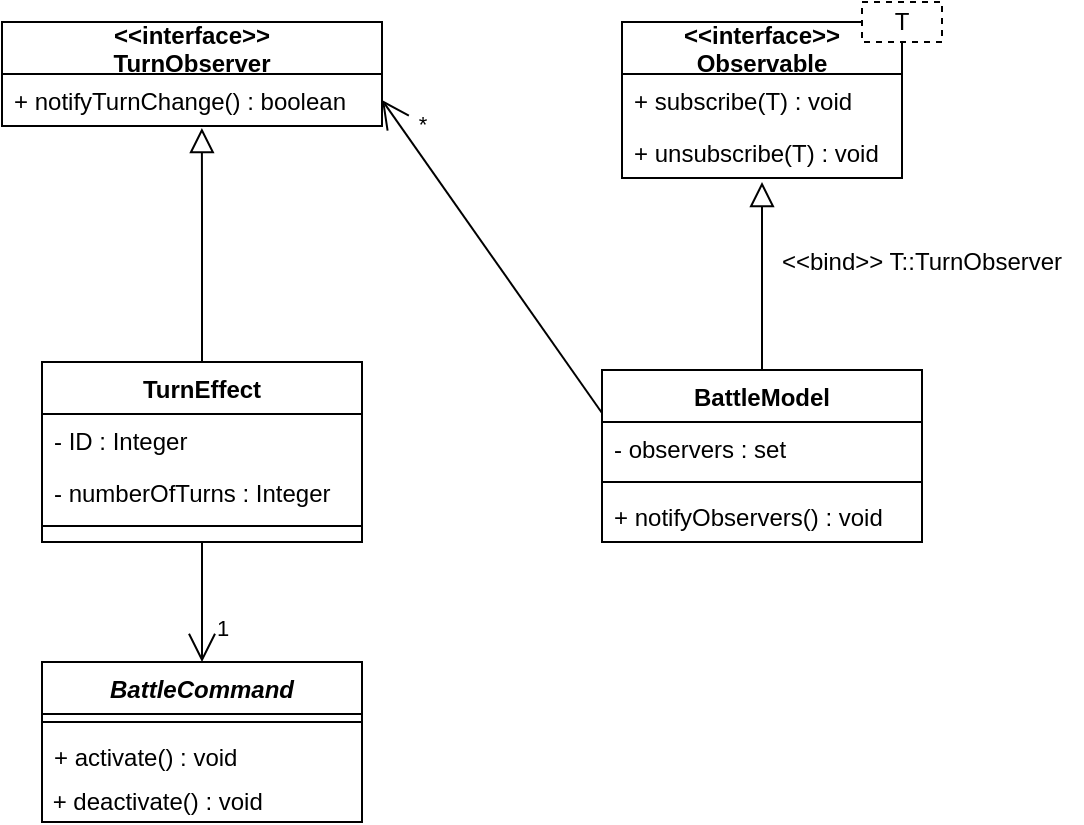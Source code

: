 <mxfile version="14.6.13" type="device"><diagram id="C5RBs43oDa-KdzZeNtuy" name="Page-1"><mxGraphModel dx="1086" dy="846" grid="1" gridSize="10" guides="1" tooltips="1" connect="1" arrows="1" fold="1" page="1" pageScale="1" pageWidth="827" pageHeight="1169" math="0" shadow="0"><root><mxCell id="WIyWlLk6GJQsqaUBKTNV-0"/><mxCell id="WIyWlLk6GJQsqaUBKTNV-1" parent="WIyWlLk6GJQsqaUBKTNV-0"/><mxCell id="zkfFHV4jXpPFQw0GAbJ--0" value="TurnEffect" style="swimlane;fontStyle=1;align=center;verticalAlign=top;childLayout=stackLayout;horizontal=1;startSize=26;horizontalStack=0;resizeParent=1;resizeLast=0;collapsible=1;marginBottom=0;rounded=0;shadow=0;strokeWidth=1;" parent="WIyWlLk6GJQsqaUBKTNV-1" vertex="1"><mxGeometry x="150" y="500" width="160" height="90" as="geometry"><mxRectangle x="230" y="140" width="160" height="26" as="alternateBounds"/></mxGeometry></mxCell><mxCell id="zkfFHV4jXpPFQw0GAbJ--1" value="- ID : Integer" style="text;align=left;verticalAlign=top;spacingLeft=4;spacingRight=4;overflow=hidden;rotatable=0;points=[[0,0.5],[1,0.5]];portConstraint=eastwest;" parent="zkfFHV4jXpPFQw0GAbJ--0" vertex="1"><mxGeometry y="26" width="160" height="26" as="geometry"/></mxCell><mxCell id="zkfFHV4jXpPFQw0GAbJ--2" value="- numberOfTurns : Integer" style="text;align=left;verticalAlign=top;spacingLeft=4;spacingRight=4;overflow=hidden;rotatable=0;points=[[0,0.5],[1,0.5]];portConstraint=eastwest;rounded=0;shadow=0;html=0;" parent="zkfFHV4jXpPFQw0GAbJ--0" vertex="1"><mxGeometry y="52" width="160" height="26" as="geometry"/></mxCell><mxCell id="zkfFHV4jXpPFQw0GAbJ--4" value="" style="line;html=1;strokeWidth=1;align=left;verticalAlign=middle;spacingTop=-1;spacingLeft=3;spacingRight=3;rotatable=0;labelPosition=right;points=[];portConstraint=eastwest;" parent="zkfFHV4jXpPFQw0GAbJ--0" vertex="1"><mxGeometry y="78" width="160" height="8" as="geometry"/></mxCell><mxCell id="zkfFHV4jXpPFQw0GAbJ--12" value="" style="endArrow=block;endSize=10;endFill=0;shadow=0;strokeWidth=1;rounded=0;edgeStyle=elbowEdgeStyle;elbow=vertical;entryX=0.526;entryY=1.038;entryDx=0;entryDy=0;entryPerimeter=0;" parent="WIyWlLk6GJQsqaUBKTNV-1" target="WeGOQyW2r3lo3UgB7QO2-1" edge="1"><mxGeometry width="160" relative="1" as="geometry"><mxPoint x="230" y="500" as="sourcePoint"/><mxPoint x="260" y="660" as="targetPoint"/><Array as="points"><mxPoint x="270" y="430"/><mxPoint x="280" y="360"/></Array></mxGeometry></mxCell><mxCell id="zkfFHV4jXpPFQw0GAbJ--16" value="" style="endArrow=block;endSize=10;endFill=0;shadow=0;strokeWidth=1;rounded=0;edgeStyle=elbowEdgeStyle;elbow=vertical;exitX=0.5;exitY=0;exitDx=0;exitDy=0;" parent="WIyWlLk6GJQsqaUBKTNV-1" source="WeGOQyW2r3lo3UgB7QO2-12" edge="1"><mxGeometry width="160" relative="1" as="geometry"><mxPoint x="668" y="360" as="sourcePoint"/><mxPoint x="510" y="410" as="targetPoint"/></mxGeometry></mxCell><mxCell id="WeGOQyW2r3lo3UgB7QO2-0" value="&lt;&lt;interface&gt;&gt;&#10;TurnObserver" style="swimlane;fontStyle=1;childLayout=stackLayout;horizontal=1;startSize=26;fillColor=none;horizontalStack=0;resizeParent=1;resizeParentMax=0;resizeLast=0;collapsible=1;marginBottom=0;" parent="WIyWlLk6GJQsqaUBKTNV-1" vertex="1"><mxGeometry x="130" y="330" width="190" height="52" as="geometry"/></mxCell><mxCell id="WeGOQyW2r3lo3UgB7QO2-1" value="+ notifyTurnChange() : boolean" style="text;strokeColor=none;fillColor=none;align=left;verticalAlign=top;spacingLeft=4;spacingRight=4;overflow=hidden;rotatable=0;points=[[0,0.5],[1,0.5]];portConstraint=eastwest;" parent="WeGOQyW2r3lo3UgB7QO2-0" vertex="1"><mxGeometry y="26" width="190" height="26" as="geometry"/></mxCell><mxCell id="WeGOQyW2r3lo3UgB7QO2-5" value="&lt;&lt;interface&gt;&gt;&#10;Observable" style="swimlane;fontStyle=1;childLayout=stackLayout;horizontal=1;startSize=26;fillColor=none;horizontalStack=0;resizeParent=1;resizeParentMax=0;resizeLast=0;collapsible=1;marginBottom=0;" parent="WIyWlLk6GJQsqaUBKTNV-1" vertex="1"><mxGeometry x="440" y="330" width="140" height="78" as="geometry"/></mxCell><mxCell id="WeGOQyW2r3lo3UgB7QO2-6" value="+ subscribe(T) : void" style="text;strokeColor=none;fillColor=none;align=left;verticalAlign=top;spacingLeft=4;spacingRight=4;overflow=hidden;rotatable=0;points=[[0,0.5],[1,0.5]];portConstraint=eastwest;" parent="WeGOQyW2r3lo3UgB7QO2-5" vertex="1"><mxGeometry y="26" width="140" height="26" as="geometry"/></mxCell><mxCell id="WeGOQyW2r3lo3UgB7QO2-7" value="+ unsubscribe(T) : void" style="text;strokeColor=none;fillColor=none;align=left;verticalAlign=top;spacingLeft=4;spacingRight=4;overflow=hidden;rotatable=0;points=[[0,0.5],[1,0.5]];portConstraint=eastwest;" parent="WeGOQyW2r3lo3UgB7QO2-5" vertex="1"><mxGeometry y="52" width="140" height="26" as="geometry"/></mxCell><mxCell id="WeGOQyW2r3lo3UgB7QO2-11" value="T" style="rounded=0;whiteSpace=wrap;html=1;dashed=1;" parent="WIyWlLk6GJQsqaUBKTNV-1" vertex="1"><mxGeometry x="560" y="320" width="40" height="20" as="geometry"/></mxCell><mxCell id="WeGOQyW2r3lo3UgB7QO2-12" value="BattleModel&#10;" style="swimlane;fontStyle=1;align=center;verticalAlign=top;childLayout=stackLayout;horizontal=1;startSize=26;horizontalStack=0;resizeParent=1;resizeParentMax=0;resizeLast=0;collapsible=1;marginBottom=0;" parent="WIyWlLk6GJQsqaUBKTNV-1" vertex="1"><mxGeometry x="430" y="504" width="160" height="86" as="geometry"/></mxCell><mxCell id="WeGOQyW2r3lo3UgB7QO2-13" value="- observers : set" style="text;strokeColor=none;fillColor=none;align=left;verticalAlign=top;spacingLeft=4;spacingRight=4;overflow=hidden;rotatable=0;points=[[0,0.5],[1,0.5]];portConstraint=eastwest;" parent="WeGOQyW2r3lo3UgB7QO2-12" vertex="1"><mxGeometry y="26" width="160" height="26" as="geometry"/></mxCell><mxCell id="WeGOQyW2r3lo3UgB7QO2-14" value="" style="line;strokeWidth=1;fillColor=none;align=left;verticalAlign=middle;spacingTop=-1;spacingLeft=3;spacingRight=3;rotatable=0;labelPosition=right;points=[];portConstraint=eastwest;" parent="WeGOQyW2r3lo3UgB7QO2-12" vertex="1"><mxGeometry y="52" width="160" height="8" as="geometry"/></mxCell><mxCell id="WeGOQyW2r3lo3UgB7QO2-15" value="+ notifyObservers() : void" style="text;strokeColor=none;fillColor=none;align=left;verticalAlign=top;spacingLeft=4;spacingRight=4;overflow=hidden;rotatable=0;points=[[0,0.5],[1,0.5]];portConstraint=eastwest;" parent="WeGOQyW2r3lo3UgB7QO2-12" vertex="1"><mxGeometry y="60" width="160" height="26" as="geometry"/></mxCell><mxCell id="WeGOQyW2r3lo3UgB7QO2-16" value="&amp;lt;&amp;lt;bind&amp;gt;&amp;gt; T::TurnObserver" style="text;html=1;strokeColor=none;fillColor=none;align=center;verticalAlign=middle;whiteSpace=wrap;rounded=0;" parent="WIyWlLk6GJQsqaUBKTNV-1" vertex="1"><mxGeometry x="510" y="440" width="160" height="20" as="geometry"/></mxCell><mxCell id="WeGOQyW2r3lo3UgB7QO2-17" value="" style="endArrow=open;endFill=1;endSize=12;html=1;entryX=1;entryY=0.5;entryDx=0;entryDy=0;exitX=0;exitY=0.25;exitDx=0;exitDy=0;" parent="WIyWlLk6GJQsqaUBKTNV-1" source="WeGOQyW2r3lo3UgB7QO2-12" target="WeGOQyW2r3lo3UgB7QO2-1" edge="1"><mxGeometry width="160" relative="1" as="geometry"><mxPoint x="550" y="310" as="sourcePoint"/><mxPoint x="710" y="310" as="targetPoint"/></mxGeometry></mxCell><mxCell id="WeGOQyW2r3lo3UgB7QO2-18" value="*" style="edgeLabel;html=1;align=center;verticalAlign=middle;resizable=0;points=[];" parent="WeGOQyW2r3lo3UgB7QO2-17" vertex="1" connectable="0"><mxGeometry x="0.77" y="1" relative="1" as="geometry"><mxPoint x="8" y="-7" as="offset"/></mxGeometry></mxCell><mxCell id="WeGOQyW2r3lo3UgB7QO2-19" value="BattleCommand" style="swimlane;fontStyle=3;align=center;verticalAlign=top;childLayout=stackLayout;horizontal=1;startSize=26;horizontalStack=0;resizeParent=1;resizeParentMax=0;resizeLast=0;collapsible=1;marginBottom=0;" parent="WIyWlLk6GJQsqaUBKTNV-1" vertex="1"><mxGeometry x="150" y="650" width="160" height="80" as="geometry"/></mxCell><mxCell id="WeGOQyW2r3lo3UgB7QO2-21" value="" style="line;strokeWidth=1;fillColor=none;align=left;verticalAlign=middle;spacingTop=-1;spacingLeft=3;spacingRight=3;rotatable=0;labelPosition=right;points=[];portConstraint=eastwest;" parent="WeGOQyW2r3lo3UgB7QO2-19" vertex="1"><mxGeometry y="26" width="160" height="8" as="geometry"/></mxCell><mxCell id="WeGOQyW2r3lo3UgB7QO2-22" value="+ activate() : void" style="text;strokeColor=none;fillColor=none;align=left;verticalAlign=top;spacingLeft=4;spacingRight=4;overflow=hidden;rotatable=0;points=[[0,0.5],[1,0.5]];portConstraint=eastwest;" parent="WeGOQyW2r3lo3UgB7QO2-19" vertex="1"><mxGeometry y="34" width="160" height="26" as="geometry"/></mxCell><mxCell id="WeGOQyW2r3lo3UgB7QO2-23" value="&amp;nbsp;+ deactivate() : void" style="text;html=1;strokeColor=none;fillColor=none;align=left;verticalAlign=middle;whiteSpace=wrap;rounded=0;" parent="WeGOQyW2r3lo3UgB7QO2-19" vertex="1"><mxGeometry y="60" width="160" height="20" as="geometry"/></mxCell><mxCell id="WeGOQyW2r3lo3UgB7QO2-24" value="" style="endArrow=open;endFill=1;endSize=12;html=1;exitX=0.5;exitY=1;exitDx=0;exitDy=0;entryX=0.5;entryY=0;entryDx=0;entryDy=0;" parent="WIyWlLk6GJQsqaUBKTNV-1" source="zkfFHV4jXpPFQw0GAbJ--0" target="WeGOQyW2r3lo3UgB7QO2-19" edge="1"><mxGeometry width="160" relative="1" as="geometry"><mxPoint x="350" y="650" as="sourcePoint"/><mxPoint x="510" y="650" as="targetPoint"/></mxGeometry></mxCell><mxCell id="WeGOQyW2r3lo3UgB7QO2-25" value="1" style="edgeLabel;html=1;align=center;verticalAlign=middle;resizable=0;points=[];" parent="WeGOQyW2r3lo3UgB7QO2-24" vertex="1" connectable="0"><mxGeometry x="0.433" y="-1" relative="1" as="geometry"><mxPoint x="11" as="offset"/></mxGeometry></mxCell></root></mxGraphModel></diagram></mxfile>